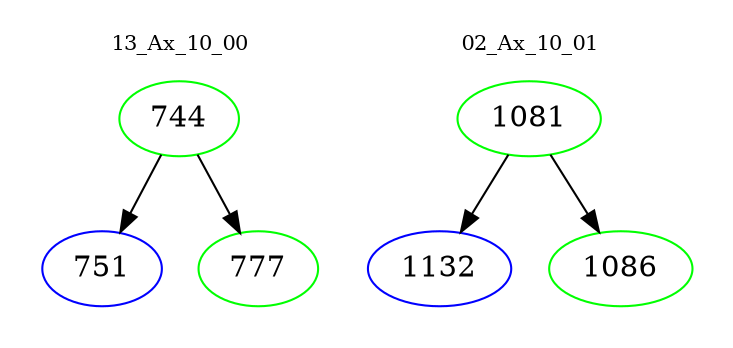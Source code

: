 digraph{
subgraph cluster_0 {
color = white
label = "13_Ax_10_00";
fontsize=10;
T0_744 [label="744", color="green"]
T0_744 -> T0_751 [color="black"]
T0_751 [label="751", color="blue"]
T0_744 -> T0_777 [color="black"]
T0_777 [label="777", color="green"]
}
subgraph cluster_1 {
color = white
label = "02_Ax_10_01";
fontsize=10;
T1_1081 [label="1081", color="green"]
T1_1081 -> T1_1132 [color="black"]
T1_1132 [label="1132", color="blue"]
T1_1081 -> T1_1086 [color="black"]
T1_1086 [label="1086", color="green"]
}
}
